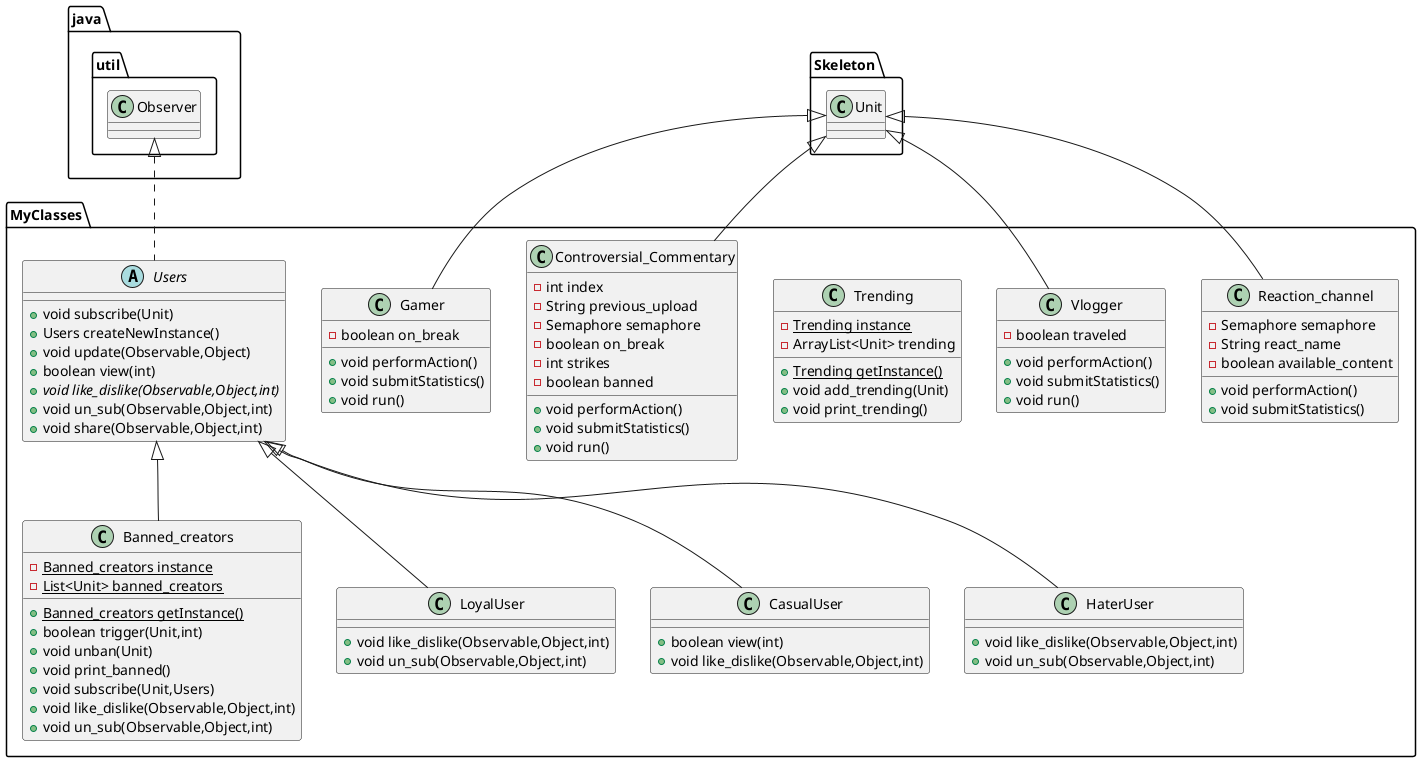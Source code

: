 @startuml
class MyClasses.Banned_creators {
- {static} Banned_creators instance
- {static} List<Unit> banned_creators
+ {static} Banned_creators getInstance()
+ boolean trigger(Unit,int)
+ void unban(Unit)
+ void print_banned()
+ void subscribe(Unit,Users)
+ void like_dislike(Observable,Object,int)
+ void un_sub(Observable,Object,int)
}


abstract class MyClasses.Users {
+ void subscribe(Unit)
+ Users createNewInstance()
+ void update(Observable,Object)
+ boolean view(int)
+ {abstract}void like_dislike(Observable,Object,int)
+ void un_sub(Observable,Object,int)
+ void share(Observable,Object,int)
}

class MyClasses.LoyalUser {
+ void like_dislike(Observable,Object,int)
+ void un_sub(Observable,Object,int)
}

class MyClasses.Controversial_Commentary {
- int index
- String previous_upload
- Semaphore semaphore
- boolean on_break
- int strikes
- boolean banned
+ void performAction()
+ void submitStatistics()
+ void run()
}


class MyClasses.CasualUser {
+ boolean view(int)
+ void like_dislike(Observable,Object,int)
}

class MyClasses.Trending {
- {static} Trending instance
- ArrayList<Unit> trending
+ {static} Trending getInstance()
+ void add_trending(Unit)
+ void print_trending()
}


class MyClasses.Gamer {
- boolean on_break
+ void performAction()
+ void submitStatistics()
+ void run()
}


class MyClasses.Reaction_channel {
- Semaphore semaphore
- String react_name
- boolean available_content
+ void performAction()
+ void submitStatistics()
}


class MyClasses.Vlogger {
- boolean traveled
+ void performAction()
+ void submitStatistics()
+ void run()
}


class MyClasses.HaterUser {
+ void like_dislike(Observable,Object,int)
+ void un_sub(Observable,Object,int)
}



MyClasses.Users <|-- MyClasses.Banned_creators
java.util.Observer <|.. MyClasses.Users
MyClasses.Users <|-- MyClasses.LoyalUser
Skeleton.Unit <|-- MyClasses.Controversial_Commentary
MyClasses.Users <|-- MyClasses.CasualUser
Skeleton.Unit <|-- MyClasses.Gamer
Skeleton.Unit <|-- MyClasses.Reaction_channel
Skeleton.Unit <|-- MyClasses.Vlogger
MyClasses.Users <|-- MyClasses.HaterUser
@enduml